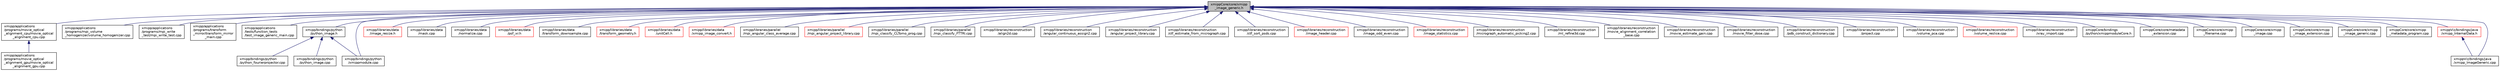 digraph "xmippCore/core/xmipp_image_generic.h"
{
  edge [fontname="Helvetica",fontsize="10",labelfontname="Helvetica",labelfontsize="10"];
  node [fontname="Helvetica",fontsize="10",shape=record];
  Node73 [label="xmippCore/core/xmipp\l_image_generic.h",height=0.2,width=0.4,color="black", fillcolor="grey75", style="filled", fontcolor="black"];
  Node73 -> Node74 [dir="back",color="midnightblue",fontsize="10",style="solid",fontname="Helvetica"];
  Node74 [label="xmipp/applications\l/programs/movie_optical\l_alignment_cpu/movie_optical\l_alignment_cpu.cpp",height=0.2,width=0.4,color="black", fillcolor="white", style="filled",URL="$movie__optical__alignment__cpu_8cpp.html"];
  Node74 -> Node75 [dir="back",color="midnightblue",fontsize="10",style="solid",fontname="Helvetica"];
  Node75 [label="xmipp/applications\l/programs/movie_optical\l_alignment_gpu/movie_optical\l_alignment_gpu.cpp",height=0.2,width=0.4,color="black", fillcolor="white", style="filled",URL="$movie__optical__alignment__gpu_8cpp.html"];
  Node73 -> Node76 [dir="back",color="midnightblue",fontsize="10",style="solid",fontname="Helvetica"];
  Node76 [label="xmipp/applications\l/programs/mpi_volume\l_homogenizer/volume_homogenizer.cpp",height=0.2,width=0.4,color="black", fillcolor="white", style="filled",URL="$volume__homogenizer_8cpp.html"];
  Node73 -> Node77 [dir="back",color="midnightblue",fontsize="10",style="solid",fontname="Helvetica"];
  Node77 [label="xmipp/applications\l/programs/mpi_write\l_test/mpi_write_test.cpp",height=0.2,width=0.4,color="black", fillcolor="white", style="filled",URL="$mpi__write__test_8cpp.html"];
  Node73 -> Node78 [dir="back",color="midnightblue",fontsize="10",style="solid",fontname="Helvetica"];
  Node78 [label="xmipp/applications\l/programs/transform\l_mirror/transform_mirror\l_main.cpp",height=0.2,width=0.4,color="black", fillcolor="white", style="filled",URL="$transform__mirror__main_8cpp.html"];
  Node73 -> Node79 [dir="back",color="midnightblue",fontsize="10",style="solid",fontname="Helvetica"];
  Node79 [label="xmipp/applications\l/tests/function_tests\l/test_image_generic_main.cpp",height=0.2,width=0.4,color="black", fillcolor="white", style="filled",URL="$test__image__generic__main_8cpp.html"];
  Node73 -> Node80 [dir="back",color="midnightblue",fontsize="10",style="solid",fontname="Helvetica"];
  Node80 [label="xmipp/bindings/python\l/python_image.h",height=0.2,width=0.4,color="black", fillcolor="white", style="filled",URL="$bindings_2python_2python__image_8h.html"];
  Node80 -> Node81 [dir="back",color="midnightblue",fontsize="10",style="solid",fontname="Helvetica"];
  Node81 [label="xmipp/bindings/python\l/python_fourierprojector.cpp",height=0.2,width=0.4,color="black", fillcolor="white", style="filled",URL="$python__fourierprojector_8cpp.html"];
  Node80 -> Node82 [dir="back",color="midnightblue",fontsize="10",style="solid",fontname="Helvetica"];
  Node82 [label="xmipp/bindings/python\l/python_image.cpp",height=0.2,width=0.4,color="black", fillcolor="white", style="filled",URL="$python__image_8cpp.html"];
  Node80 -> Node83 [dir="back",color="midnightblue",fontsize="10",style="solid",fontname="Helvetica"];
  Node83 [label="xmipp/bindings/python\l/xmippmodule.cpp",height=0.2,width=0.4,color="black", fillcolor="white", style="filled",URL="$xmippmodule_8cpp.html"];
  Node73 -> Node83 [dir="back",color="midnightblue",fontsize="10",style="solid",fontname="Helvetica"];
  Node73 -> Node84 [dir="back",color="midnightblue",fontsize="10",style="solid",fontname="Helvetica"];
  Node84 [label="xmipp/libraries/data\l/image_resize.h",height=0.2,width=0.4,color="red", fillcolor="white", style="filled",URL="$image__resize_8h.html"];
  Node73 -> Node88 [dir="back",color="midnightblue",fontsize="10",style="solid",fontname="Helvetica"];
  Node88 [label="xmipp/libraries/data\l/mask.cpp",height=0.2,width=0.4,color="black", fillcolor="white", style="filled",URL="$mask_8cpp.html"];
  Node73 -> Node89 [dir="back",color="midnightblue",fontsize="10",style="solid",fontname="Helvetica"];
  Node89 [label="xmipp/libraries/data\l/normalize.cpp",height=0.2,width=0.4,color="black", fillcolor="white", style="filled",URL="$normalize_8cpp.html"];
  Node73 -> Node90 [dir="back",color="midnightblue",fontsize="10",style="solid",fontname="Helvetica"];
  Node90 [label="xmipp/libraries/data\l/psf_xr.h",height=0.2,width=0.4,color="red", fillcolor="white", style="filled",URL="$psf__xr_8h.html"];
  Node73 -> Node106 [dir="back",color="midnightblue",fontsize="10",style="solid",fontname="Helvetica"];
  Node106 [label="xmipp/libraries/data\l/transform_downsample.cpp",height=0.2,width=0.4,color="black", fillcolor="white", style="filled",URL="$transform__downsample_8cpp.html"];
  Node73 -> Node107 [dir="back",color="midnightblue",fontsize="10",style="solid",fontname="Helvetica"];
  Node107 [label="xmipp/libraries/data\l/transform_geometry.h",height=0.2,width=0.4,color="red", fillcolor="white", style="filled",URL="$transform__geometry_8h.html"];
  Node73 -> Node111 [dir="back",color="midnightblue",fontsize="10",style="solid",fontname="Helvetica"];
  Node111 [label="xmipp/libraries/data\l/unitCell.h",height=0.2,width=0.4,color="red", fillcolor="white", style="filled",URL="$unitCell_8h.html"];
  Node73 -> Node115 [dir="back",color="midnightblue",fontsize="10",style="solid",fontname="Helvetica"];
  Node115 [label="xmipp/libraries/data\l/xmipp_image_convert.h",height=0.2,width=0.4,color="red", fillcolor="white", style="filled",URL="$xmipp__image__convert_8h.html"];
  Node73 -> Node120 [dir="back",color="midnightblue",fontsize="10",style="solid",fontname="Helvetica"];
  Node120 [label="xmipp/libraries/parallel\l/mpi_angular_class_average.cpp",height=0.2,width=0.4,color="black", fillcolor="white", style="filled",URL="$mpi__angular__class__average_8cpp.html"];
  Node73 -> Node121 [dir="back",color="midnightblue",fontsize="10",style="solid",fontname="Helvetica"];
  Node121 [label="xmipp/libraries/parallel\l/mpi_angular_project_library.cpp",height=0.2,width=0.4,color="red", fillcolor="white", style="filled",URL="$mpi__angular__project__library_8cpp.html"];
  Node73 -> Node123 [dir="back",color="midnightblue",fontsize="10",style="solid",fontname="Helvetica"];
  Node123 [label="xmipp/libraries/parallel\l/mpi_classify_CLTomo_prog.cpp",height=0.2,width=0.4,color="black", fillcolor="white", style="filled",URL="$mpi__classify__CLTomo__prog_8cpp.html"];
  Node73 -> Node124 [dir="back",color="midnightblue",fontsize="10",style="solid",fontname="Helvetica"];
  Node124 [label="xmipp/libraries/parallel\l/mpi_classify_FTTRI.cpp",height=0.2,width=0.4,color="black", fillcolor="white", style="filled",URL="$mpi__classify__FTTRI_8cpp.html"];
  Node73 -> Node125 [dir="back",color="midnightblue",fontsize="10",style="solid",fontname="Helvetica"];
  Node125 [label="xmipp/libraries/reconstruction\l/align2d.cpp",height=0.2,width=0.4,color="black", fillcolor="white", style="filled",URL="$align2d_8cpp.html"];
  Node73 -> Node126 [dir="back",color="midnightblue",fontsize="10",style="solid",fontname="Helvetica"];
  Node126 [label="xmipp/libraries/reconstruction\l/angular_continuous_assign2.cpp",height=0.2,width=0.4,color="black", fillcolor="white", style="filled",URL="$angular__continuous__assign2_8cpp.html"];
  Node73 -> Node127 [dir="back",color="midnightblue",fontsize="10",style="solid",fontname="Helvetica"];
  Node127 [label="xmipp/libraries/reconstruction\l/angular_project_library.cpp",height=0.2,width=0.4,color="black", fillcolor="white", style="filled",URL="$angular__project__library_8cpp.html"];
  Node73 -> Node128 [dir="back",color="midnightblue",fontsize="10",style="solid",fontname="Helvetica"];
  Node128 [label="xmipp/libraries/reconstruction\l/ctf_estimate_from_micrograph.cpp",height=0.2,width=0.4,color="black", fillcolor="white", style="filled",URL="$ctf__estimate__from__micrograph_8cpp.html"];
  Node73 -> Node129 [dir="back",color="midnightblue",fontsize="10",style="solid",fontname="Helvetica"];
  Node129 [label="xmipp/libraries/reconstruction\l/ctf_sort_psds.cpp",height=0.2,width=0.4,color="black", fillcolor="white", style="filled",URL="$ctf__sort__psds_8cpp.html"];
  Node73 -> Node130 [dir="back",color="midnightblue",fontsize="10",style="solid",fontname="Helvetica"];
  Node130 [label="xmipp/libraries/reconstruction\l/image_header.cpp",height=0.2,width=0.4,color="red", fillcolor="white", style="filled",URL="$image__header_8cpp.html"];
  Node73 -> Node132 [dir="back",color="midnightblue",fontsize="10",style="solid",fontname="Helvetica"];
  Node132 [label="xmipp/libraries/reconstruction\l/image_odd_even.cpp",height=0.2,width=0.4,color="black", fillcolor="white", style="filled",URL="$image__odd__even_8cpp.html"];
  Node73 -> Node133 [dir="back",color="midnightblue",fontsize="10",style="solid",fontname="Helvetica"];
  Node133 [label="xmipp/libraries/reconstruction\l/image_statistics.cpp",height=0.2,width=0.4,color="red", fillcolor="white", style="filled",URL="$image__statistics_8cpp.html"];
  Node73 -> Node135 [dir="back",color="midnightblue",fontsize="10",style="solid",fontname="Helvetica"];
  Node135 [label="xmipp/libraries/reconstruction\l/micrograph_automatic_picking2.cpp",height=0.2,width=0.4,color="black", fillcolor="white", style="filled",URL="$micrograph__automatic__picking2_8cpp.html"];
  Node73 -> Node136 [dir="back",color="midnightblue",fontsize="10",style="solid",fontname="Helvetica"];
  Node136 [label="xmipp/libraries/reconstruction\l/ml_refine3d.cpp",height=0.2,width=0.4,color="black", fillcolor="white", style="filled",URL="$ml__refine3d_8cpp.html"];
  Node73 -> Node137 [dir="back",color="midnightblue",fontsize="10",style="solid",fontname="Helvetica"];
  Node137 [label="xmipp/libraries/reconstruction\l/movie_alignment_correlation\l_base.cpp",height=0.2,width=0.4,color="black", fillcolor="white", style="filled",URL="$movie__alignment__correlation__base_8cpp.html"];
  Node73 -> Node138 [dir="back",color="midnightblue",fontsize="10",style="solid",fontname="Helvetica"];
  Node138 [label="xmipp/libraries/reconstruction\l/movie_estimate_gain.cpp",height=0.2,width=0.4,color="black", fillcolor="white", style="filled",URL="$movie__estimate__gain_8cpp.html"];
  Node73 -> Node139 [dir="back",color="midnightblue",fontsize="10",style="solid",fontname="Helvetica"];
  Node139 [label="xmipp/libraries/reconstruction\l/movie_filter_dose.cpp",height=0.2,width=0.4,color="black", fillcolor="white", style="filled",URL="$libraries_2reconstruction_2movie__filter__dose_8cpp.html"];
  Node73 -> Node140 [dir="back",color="midnightblue",fontsize="10",style="solid",fontname="Helvetica"];
  Node140 [label="xmipp/libraries/reconstruction\l/pdb_construct_dictionary.cpp",height=0.2,width=0.4,color="black", fillcolor="white", style="filled",URL="$pdb__construct__dictionary_8cpp.html"];
  Node73 -> Node141 [dir="back",color="midnightblue",fontsize="10",style="solid",fontname="Helvetica"];
  Node141 [label="xmipp/libraries/reconstruction\l/project.cpp",height=0.2,width=0.4,color="black", fillcolor="white", style="filled",URL="$project_8cpp.html"];
  Node73 -> Node142 [dir="back",color="midnightblue",fontsize="10",style="solid",fontname="Helvetica"];
  Node142 [label="xmipp/libraries/reconstruction\l/volume_pca.cpp",height=0.2,width=0.4,color="black", fillcolor="white", style="filled",URL="$volume__pca_8cpp.html"];
  Node73 -> Node143 [dir="back",color="midnightblue",fontsize="10",style="solid",fontname="Helvetica"];
  Node143 [label="xmipp/libraries/reconstruction\l/volume_reslice.cpp",height=0.2,width=0.4,color="red", fillcolor="white", style="filled",URL="$volume__reslice_8cpp.html"];
  Node73 -> Node145 [dir="back",color="midnightblue",fontsize="10",style="solid",fontname="Helvetica"];
  Node145 [label="xmipp/libraries/reconstruction\l/xray_import.cpp",height=0.2,width=0.4,color="black", fillcolor="white", style="filled",URL="$xray__import_8cpp.html"];
  Node73 -> Node146 [dir="back",color="midnightblue",fontsize="10",style="solid",fontname="Helvetica"];
  Node146 [label="xmippCore/bindings\l/python/xmippmoduleCore.h",height=0.2,width=0.4,color="black", fillcolor="white", style="filled",URL="$xmippmoduleCore_8h.html"];
  Node73 -> Node147 [dir="back",color="midnightblue",fontsize="10",style="solid",fontname="Helvetica"];
  Node147 [label="xmippCore/core/metadata\l_extension.cpp",height=0.2,width=0.4,color="black", fillcolor="white", style="filled",URL="$metadata__extension_8cpp.html"];
  Node73 -> Node148 [dir="back",color="midnightblue",fontsize="10",style="solid",fontname="Helvetica"];
  Node148 [label="xmippCore/core/xmipp\l_filename.cpp",height=0.2,width=0.4,color="black", fillcolor="white", style="filled",URL="$xmipp__filename_8cpp.html"];
  Node73 -> Node149 [dir="back",color="midnightblue",fontsize="10",style="solid",fontname="Helvetica"];
  Node149 [label="xmippCore/core/xmipp\l_image.cpp",height=0.2,width=0.4,color="black", fillcolor="white", style="filled",URL="$xmipp__image_8cpp.html"];
  Node73 -> Node150 [dir="back",color="midnightblue",fontsize="10",style="solid",fontname="Helvetica"];
  Node150 [label="xmippCore/core/xmipp\l_image_extension.cpp",height=0.2,width=0.4,color="black", fillcolor="white", style="filled",URL="$xmipp__image__extension_8cpp.html"];
  Node73 -> Node151 [dir="back",color="midnightblue",fontsize="10",style="solid",fontname="Helvetica"];
  Node151 [label="xmippCore/core/xmipp\l_image_generic.cpp",height=0.2,width=0.4,color="black", fillcolor="white", style="filled",URL="$xmipp__image__generic_8cpp.html"];
  Node73 -> Node152 [dir="back",color="midnightblue",fontsize="10",style="solid",fontname="Helvetica"];
  Node152 [label="xmippCore/core/xmipp\l_metadata_program.cpp",height=0.2,width=0.4,color="black", fillcolor="white", style="filled",URL="$xmipp__metadata__program_8cpp.html"];
  Node73 -> Node153 [dir="back",color="midnightblue",fontsize="10",style="solid",fontname="Helvetica"];
  Node153 [label="xmippViz/bindings/java\l/xmipp_InternalData.h",height=0.2,width=0.4,color="red", fillcolor="white", style="filled",URL="$xmipp__InternalData_8h.html"];
  Node153 -> Node155 [dir="back",color="midnightblue",fontsize="10",style="solid",fontname="Helvetica"];
  Node155 [label="xmippViz/bindings/java\l/xmipp_ImageGeneric.cpp",height=0.2,width=0.4,color="black", fillcolor="white", style="filled",URL="$xmipp__ImageGeneric_8cpp.html"];
  Node73 -> Node155 [dir="back",color="midnightblue",fontsize="10",style="solid",fontname="Helvetica"];
}
